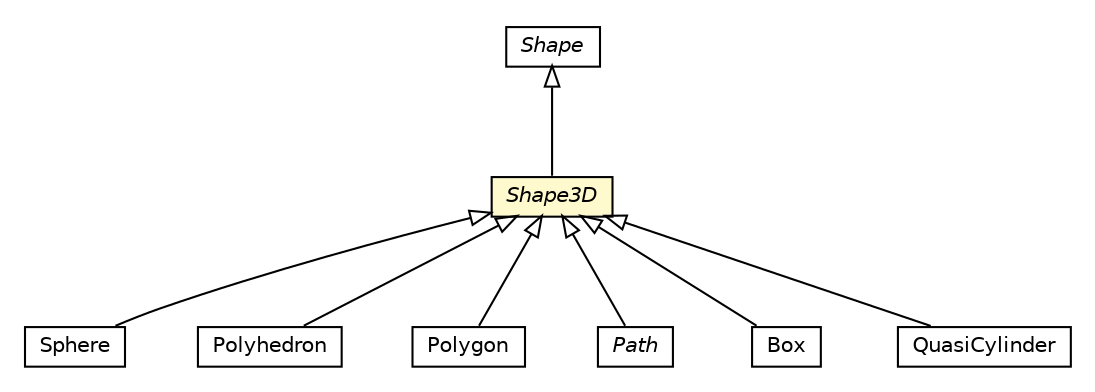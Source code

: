 #!/usr/local/bin/dot
#
# Class diagram 
# Generated by UMLGraph version R5_6-24-gf6e263 (http://www.umlgraph.org/)
#

digraph G {
	edge [fontname="Helvetica",fontsize=10,labelfontname="Helvetica",labelfontsize=10];
	node [fontname="Helvetica",fontsize=10,shape=plaintext];
	nodesep=0.25;
	ranksep=0.5;
	// org.universAAL.ontology.shape.Sphere
	c321795 [label=<<table title="org.universAAL.ontology.shape.Sphere" border="0" cellborder="1" cellspacing="0" cellpadding="2" port="p" href="./Sphere.html">
		<tr><td><table border="0" cellspacing="0" cellpadding="1">
<tr><td align="center" balign="center"> Sphere </td></tr>
		</table></td></tr>
		</table>>, URL="./Sphere.html", fontname="Helvetica", fontcolor="black", fontsize=10.0];
	// org.universAAL.ontology.shape.Polyhedron
	c321797 [label=<<table title="org.universAAL.ontology.shape.Polyhedron" border="0" cellborder="1" cellspacing="0" cellpadding="2" port="p" href="./Polyhedron.html">
		<tr><td><table border="0" cellspacing="0" cellpadding="1">
<tr><td align="center" balign="center"> Polyhedron </td></tr>
		</table></td></tr>
		</table>>, URL="./Polyhedron.html", fontname="Helvetica", fontcolor="black", fontsize=10.0];
	// org.universAAL.ontology.shape.Polygon
	c321798 [label=<<table title="org.universAAL.ontology.shape.Polygon" border="0" cellborder="1" cellspacing="0" cellpadding="2" port="p" href="./Polygon.html">
		<tr><td><table border="0" cellspacing="0" cellpadding="1">
<tr><td align="center" balign="center"> Polygon </td></tr>
		</table></td></tr>
		</table>>, URL="./Polygon.html", fontname="Helvetica", fontcolor="black", fontsize=10.0];
	// org.universAAL.ontology.shape.Path
	c321800 [label=<<table title="org.universAAL.ontology.shape.Path" border="0" cellborder="1" cellspacing="0" cellpadding="2" port="p" href="./Path.html">
		<tr><td><table border="0" cellspacing="0" cellpadding="1">
<tr><td align="center" balign="center"><font face="Helvetica-Oblique"> Path </font></td></tr>
		</table></td></tr>
		</table>>, URL="./Path.html", fontname="Helvetica", fontcolor="black", fontsize=10.0];
	// org.universAAL.ontology.shape.Box
	c321804 [label=<<table title="org.universAAL.ontology.shape.Box" border="0" cellborder="1" cellspacing="0" cellpadding="2" port="p" href="./Box.html">
		<tr><td><table border="0" cellspacing="0" cellpadding="1">
<tr><td align="center" balign="center"> Box </td></tr>
		</table></td></tr>
		</table>>, URL="./Box.html", fontname="Helvetica", fontcolor="black", fontsize=10.0];
	// org.universAAL.ontology.shape.Shape3D
	c321807 [label=<<table title="org.universAAL.ontology.shape.Shape3D" border="0" cellborder="1" cellspacing="0" cellpadding="2" port="p" bgcolor="lemonChiffon" href="./Shape3D.html">
		<tr><td><table border="0" cellspacing="0" cellpadding="1">
<tr><td align="center" balign="center"><font face="Helvetica-Oblique"> Shape3D </font></td></tr>
		</table></td></tr>
		</table>>, URL="./Shape3D.html", fontname="Helvetica", fontcolor="black", fontsize=10.0];
	// org.universAAL.ontology.shape.QuasiCylinder
	c321808 [label=<<table title="org.universAAL.ontology.shape.QuasiCylinder" border="0" cellborder="1" cellspacing="0" cellpadding="2" port="p" href="./QuasiCylinder.html">
		<tr><td><table border="0" cellspacing="0" cellpadding="1">
<tr><td align="center" balign="center"> QuasiCylinder </td></tr>
		</table></td></tr>
		</table>>, URL="./QuasiCylinder.html", fontname="Helvetica", fontcolor="black", fontsize=10.0];
	// org.universAAL.ontology.shape.Shape
	c321809 [label=<<table title="org.universAAL.ontology.shape.Shape" border="0" cellborder="1" cellspacing="0" cellpadding="2" port="p" href="./Shape.html">
		<tr><td><table border="0" cellspacing="0" cellpadding="1">
<tr><td align="center" balign="center"><font face="Helvetica-Oblique"> Shape </font></td></tr>
		</table></td></tr>
		</table>>, URL="./Shape.html", fontname="Helvetica", fontcolor="black", fontsize=10.0];
	//org.universAAL.ontology.shape.Sphere extends org.universAAL.ontology.shape.Shape3D
	c321807:p -> c321795:p [dir=back,arrowtail=empty];
	//org.universAAL.ontology.shape.Polyhedron extends org.universAAL.ontology.shape.Shape3D
	c321807:p -> c321797:p [dir=back,arrowtail=empty];
	//org.universAAL.ontology.shape.Polygon extends org.universAAL.ontology.shape.Shape3D
	c321807:p -> c321798:p [dir=back,arrowtail=empty];
	//org.universAAL.ontology.shape.Path extends org.universAAL.ontology.shape.Shape3D
	c321807:p -> c321800:p [dir=back,arrowtail=empty];
	//org.universAAL.ontology.shape.Box extends org.universAAL.ontology.shape.Shape3D
	c321807:p -> c321804:p [dir=back,arrowtail=empty];
	//org.universAAL.ontology.shape.Shape3D extends org.universAAL.ontology.shape.Shape
	c321809:p -> c321807:p [dir=back,arrowtail=empty];
	//org.universAAL.ontology.shape.QuasiCylinder extends org.universAAL.ontology.shape.Shape3D
	c321807:p -> c321808:p [dir=back,arrowtail=empty];
}


